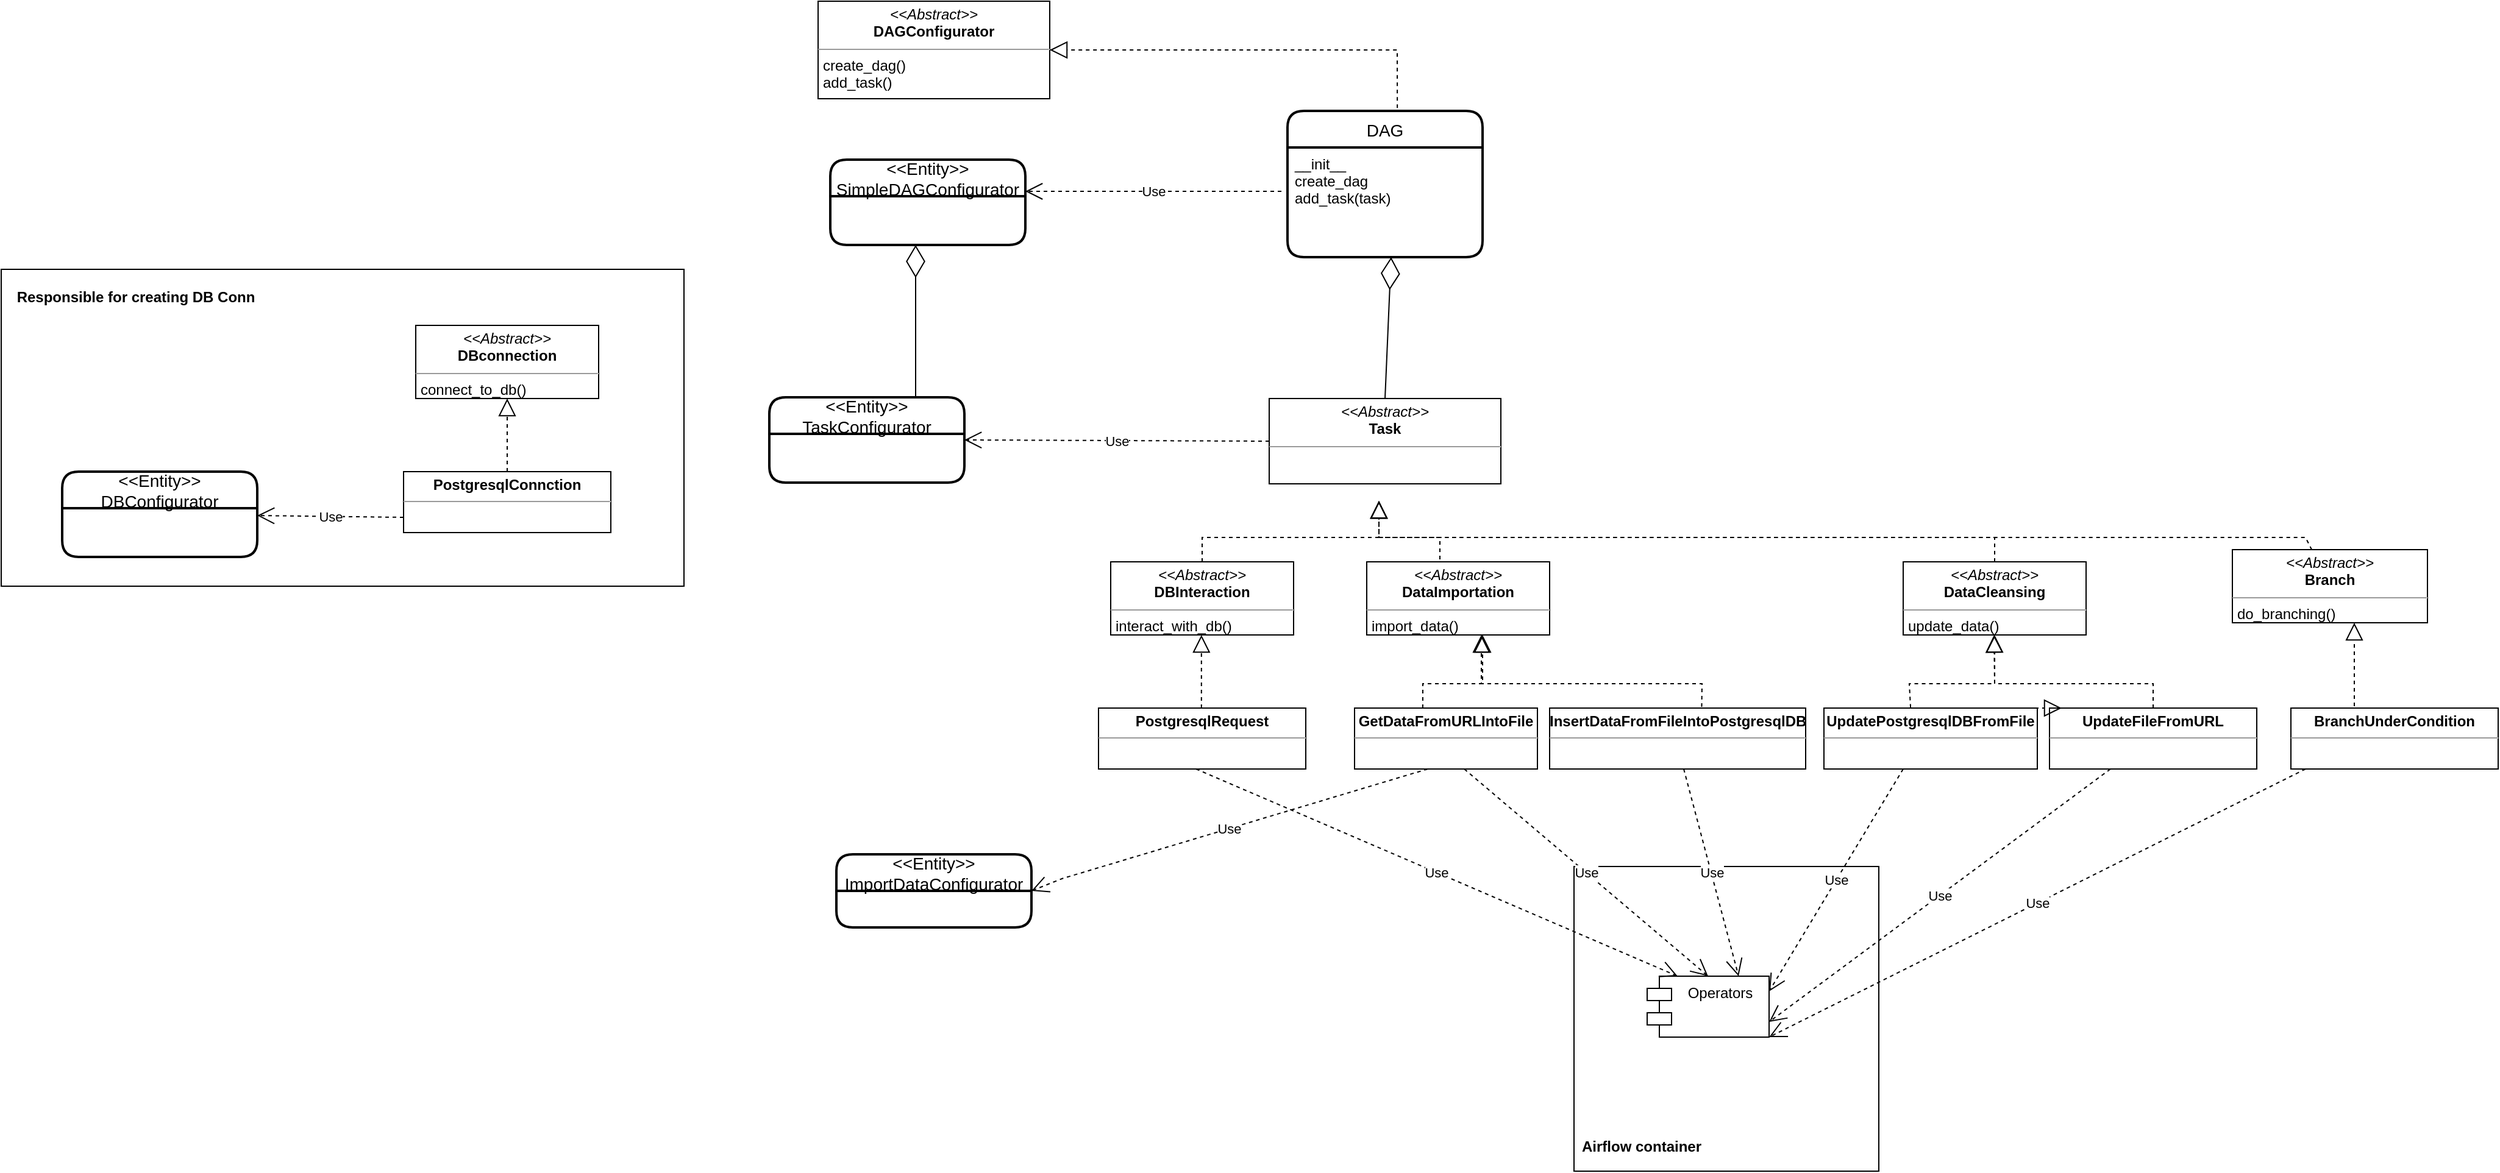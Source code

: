 <mxfile version="21.0.2" type="github">
  <diagram name="Page-1" id="KdZHtrWoCW37XqJNuPZM">
    <mxGraphModel dx="3979" dy="4076" grid="1" gridSize="10" guides="1" tooltips="1" connect="1" arrows="1" fold="1" page="1" pageScale="1" pageWidth="2336" pageHeight="1654" math="0" shadow="0">
      <root>
        <mxCell id="0" />
        <mxCell id="1" parent="0" />
        <mxCell id="BubJfkaUEOouYdoUhX6D-4" value="" style="rounded=0;whiteSpace=wrap;html=1;" parent="1" vertex="1">
          <mxGeometry x="-880" y="-1870" width="560" height="260" as="geometry" />
        </mxCell>
        <mxCell id="BubJfkaUEOouYdoUhX6D-1" value="&lt;br&gt;&lt;br&gt;&lt;br&gt;&lt;br&gt;" style="whiteSpace=wrap;html=1;aspect=fixed;" parent="1" vertex="1">
          <mxGeometry x="410" y="-1380" width="250" height="250" as="geometry" />
        </mxCell>
        <mxCell id="PkI1gQ4OXZkmpvxFJ7Tn-19" value="DAG" style="swimlane;childLayout=stackLayout;horizontal=1;startSize=30;horizontalStack=0;rounded=1;fontSize=14;fontStyle=0;strokeWidth=2;resizeParent=0;resizeLast=1;shadow=0;dashed=0;align=center;" parent="1" vertex="1">
          <mxGeometry x="175" y="-2000" width="160" height="120" as="geometry" />
        </mxCell>
        <mxCell id="PkI1gQ4OXZkmpvxFJ7Tn-20" value="__init__&#xa;create_dag&#xa;add_task(task)" style="align=left;strokeColor=none;fillColor=none;spacingLeft=4;fontSize=12;verticalAlign=top;resizable=0;rotatable=0;part=1;" parent="PkI1gQ4OXZkmpvxFJ7Tn-19" vertex="1">
          <mxGeometry y="30" width="160" height="90" as="geometry" />
        </mxCell>
        <mxCell id="PkI1gQ4OXZkmpvxFJ7Tn-45" value="&lt;p style=&quot;margin:0px;margin-top:4px;text-align:center;&quot;&gt;&lt;i&gt;&amp;lt;&amp;lt;&lt;/i&gt;&lt;i style=&quot;border-color: var(--border-color);&quot;&gt;Abstract&lt;/i&gt;&lt;i&gt;&amp;gt;&amp;gt;&lt;/i&gt;&lt;br&gt;&lt;b&gt;Task&lt;/b&gt;&lt;/p&gt;&lt;hr size=&quot;1&quot;&gt;&lt;p style=&quot;margin:0px;margin-left:4px;&quot;&gt;&lt;br&gt;&lt;/p&gt;" style="verticalAlign=top;align=left;overflow=fill;fontSize=12;fontFamily=Helvetica;html=1;" parent="1" vertex="1">
          <mxGeometry x="160" y="-1764" width="190" height="70" as="geometry" />
        </mxCell>
        <mxCell id="PkI1gQ4OXZkmpvxFJ7Tn-46" value="&lt;p style=&quot;margin:0px;margin-top:4px;text-align:center;&quot;&gt;&lt;i&gt;&amp;lt;&amp;lt;&lt;/i&gt;&lt;i style=&quot;border-color: var(--border-color);&quot;&gt;Abstract&lt;/i&gt;&lt;i&gt;&amp;gt;&amp;gt;&lt;/i&gt;&lt;br&gt;&lt;b&gt;DBconnection&lt;/b&gt;&lt;/p&gt;&lt;hr size=&quot;1&quot;&gt;&lt;p style=&quot;margin:0px;margin-left:4px;&quot;&gt;connect_to_db()&lt;/p&gt;" style="verticalAlign=top;align=left;overflow=fill;fontSize=12;fontFamily=Helvetica;html=1;" parent="1" vertex="1">
          <mxGeometry x="-540" y="-1824" width="150" height="60" as="geometry" />
        </mxCell>
        <mxCell id="PkI1gQ4OXZkmpvxFJ7Tn-47" value="&lt;p style=&quot;margin:0px;margin-top:4px;text-align:center;&quot;&gt;&lt;i&gt;&amp;lt;&amp;lt;&lt;/i&gt;&lt;i style=&quot;border-color: var(--border-color);&quot;&gt;Abstract&lt;/i&gt;&lt;i&gt;&amp;gt;&amp;gt;&lt;/i&gt;&lt;br&gt;&lt;b&gt;DataImportation&lt;/b&gt;&lt;/p&gt;&lt;hr size=&quot;1&quot;&gt;&lt;p style=&quot;margin:0px;margin-left:4px;&quot;&gt;&lt;/p&gt;&lt;p style=&quot;margin:0px;margin-left:4px;&quot;&gt;import_data()&lt;/p&gt;" style="verticalAlign=top;align=left;overflow=fill;fontSize=12;fontFamily=Helvetica;html=1;" parent="1" vertex="1">
          <mxGeometry x="240" y="-1630" width="150" height="60" as="geometry" />
        </mxCell>
        <mxCell id="PkI1gQ4OXZkmpvxFJ7Tn-48" value="&lt;p style=&quot;margin:0px;margin-top:4px;text-align:center;&quot;&gt;&lt;i&gt;&amp;lt;&amp;lt;&lt;/i&gt;&lt;i style=&quot;border-color: var(--border-color);&quot;&gt;Abstract&lt;/i&gt;&lt;i&gt;&amp;gt;&amp;gt;&lt;/i&gt;&lt;br&gt;&lt;b&gt;DataCleansing&lt;/b&gt;&lt;/p&gt;&lt;hr size=&quot;1&quot;&gt;&lt;p style=&quot;margin:0px;margin-left:4px;&quot;&gt;&lt;/p&gt;&lt;p style=&quot;margin:0px;margin-left:4px;&quot;&gt;update_data()&lt;/p&gt;" style="verticalAlign=top;align=left;overflow=fill;fontSize=12;fontFamily=Helvetica;html=1;" parent="1" vertex="1">
          <mxGeometry x="680" y="-1630" width="150" height="60" as="geometry" />
        </mxCell>
        <mxCell id="PkI1gQ4OXZkmpvxFJ7Tn-49" value="" style="endArrow=block;dashed=1;endFill=0;endSize=12;html=1;rounded=0;exitX=0.4;exitY=-0.033;exitDx=0;exitDy=0;exitPerimeter=0;" parent="1" source="PkI1gQ4OXZkmpvxFJ7Tn-47" edge="1">
          <mxGeometry width="160" relative="1" as="geometry">
            <mxPoint x="90" y="-1680" as="sourcePoint" />
            <mxPoint x="250" y="-1680" as="targetPoint" />
            <Array as="points">
              <mxPoint x="300" y="-1650" />
              <mxPoint x="250" y="-1650" />
            </Array>
          </mxGeometry>
        </mxCell>
        <mxCell id="PkI1gQ4OXZkmpvxFJ7Tn-51" value="" style="endArrow=block;dashed=1;endFill=0;endSize=12;html=1;rounded=0;exitX=0.5;exitY=0;exitDx=0;exitDy=0;" parent="1" source="PkI1gQ4OXZkmpvxFJ7Tn-48" edge="1">
          <mxGeometry width="160" relative="1" as="geometry">
            <mxPoint x="90" y="-1680" as="sourcePoint" />
            <mxPoint x="250" y="-1680" as="targetPoint" />
            <Array as="points">
              <mxPoint x="755" y="-1650" />
              <mxPoint x="565" y="-1650" />
              <mxPoint x="435" y="-1650" />
              <mxPoint x="250" y="-1650" />
            </Array>
          </mxGeometry>
        </mxCell>
        <mxCell id="PkI1gQ4OXZkmpvxFJ7Tn-53" value="&lt;p style=&quot;margin:0px;margin-top:4px;text-align:center;&quot;&gt;&lt;b&gt;PostgresqlConnction&lt;/b&gt;&lt;/p&gt;&lt;hr size=&quot;1&quot;&gt;&lt;p style=&quot;margin:0px;margin-left:4px;&quot;&gt;&lt;/p&gt;&lt;p style=&quot;margin:0px;margin-left:4px;&quot;&gt;&lt;br&gt;&lt;/p&gt;" style="verticalAlign=top;align=left;overflow=fill;fontSize=12;fontFamily=Helvetica;html=1;" parent="1" vertex="1">
          <mxGeometry x="-550" y="-1704" width="170" height="50" as="geometry" />
        </mxCell>
        <mxCell id="PkI1gQ4OXZkmpvxFJ7Tn-54" value="" style="endArrow=block;dashed=1;endFill=0;endSize=12;html=1;rounded=0;entryX=0.5;entryY=1;entryDx=0;entryDy=0;exitX=0.5;exitY=0;exitDx=0;exitDy=0;" parent="1" source="PkI1gQ4OXZkmpvxFJ7Tn-53" target="PkI1gQ4OXZkmpvxFJ7Tn-46" edge="1">
          <mxGeometry width="160" relative="1" as="geometry">
            <mxPoint x="-240" y="-1714" as="sourcePoint" />
            <mxPoint x="-240" y="-1754" as="targetPoint" />
          </mxGeometry>
        </mxCell>
        <mxCell id="PkI1gQ4OXZkmpvxFJ7Tn-56" value="&lt;p style=&quot;margin:0px;margin-top:4px;text-align:center;&quot;&gt;&lt;b&gt;GetDataFromURLIntoFile&lt;/b&gt;&lt;/p&gt;&lt;hr size=&quot;1&quot;&gt;&lt;p style=&quot;margin:0px;margin-left:4px;&quot;&gt;&lt;/p&gt;&lt;p style=&quot;margin:0px;margin-left:4px;&quot;&gt;&lt;br&gt;&lt;/p&gt;" style="verticalAlign=top;align=left;overflow=fill;fontSize=12;fontFamily=Helvetica;html=1;" parent="1" vertex="1">
          <mxGeometry x="230" y="-1510" width="150" height="50" as="geometry" />
        </mxCell>
        <mxCell id="PkI1gQ4OXZkmpvxFJ7Tn-57" value="" style="endArrow=block;dashed=1;endFill=0;endSize=12;html=1;rounded=0;exitX=0.373;exitY=0;exitDx=0;exitDy=0;exitPerimeter=0;" parent="1" source="PkI1gQ4OXZkmpvxFJ7Tn-56" edge="1">
          <mxGeometry width="160" relative="1" as="geometry">
            <mxPoint x="335" y="-1510" as="sourcePoint" />
            <mxPoint x="335" y="-1570" as="targetPoint" />
            <Array as="points">
              <mxPoint x="286" y="-1530" />
              <mxPoint x="335" y="-1530" />
            </Array>
          </mxGeometry>
        </mxCell>
        <mxCell id="PkI1gQ4OXZkmpvxFJ7Tn-59" value="&lt;p style=&quot;margin:0px;margin-top:4px;text-align:center;&quot;&gt;&lt;b&gt;InsertDataFromFileIntoPostgresqlDB&lt;/b&gt;&lt;/p&gt;&lt;hr size=&quot;1&quot;&gt;&lt;p style=&quot;margin:0px;margin-left:4px;&quot;&gt;&lt;/p&gt;&lt;p style=&quot;margin:0px;margin-left:4px;&quot;&gt;&lt;br&gt;&lt;/p&gt;" style="verticalAlign=top;align=left;overflow=fill;fontSize=12;fontFamily=Helvetica;html=1;" parent="1" vertex="1">
          <mxGeometry x="390" y="-1510" width="210" height="50" as="geometry" />
        </mxCell>
        <mxCell id="PkI1gQ4OXZkmpvxFJ7Tn-61" value="" style="endArrow=block;dashed=1;endFill=0;endSize=12;html=1;rounded=0;exitX=0.594;exitY=-0.02;exitDx=0;exitDy=0;exitPerimeter=0;" parent="1" source="PkI1gQ4OXZkmpvxFJ7Tn-59" edge="1">
          <mxGeometry width="160" relative="1" as="geometry">
            <mxPoint x="345" y="-1500" as="sourcePoint" />
            <mxPoint x="334" y="-1570" as="targetPoint" />
            <Array as="points">
              <mxPoint x="515" y="-1530" />
              <mxPoint x="334" y="-1530" />
            </Array>
          </mxGeometry>
        </mxCell>
        <mxCell id="PkI1gQ4OXZkmpvxFJ7Tn-62" value="" style="endArrow=block;dashed=1;endFill=0;endSize=12;html=1;rounded=0;entryX=0.5;entryY=1;entryDx=0;entryDy=0;exitX=0.406;exitY=-0.006;exitDx=0;exitDy=0;exitPerimeter=0;" parent="1" source="PkI1gQ4OXZkmpvxFJ7Tn-63" edge="1">
          <mxGeometry width="160" relative="1" as="geometry">
            <mxPoint x="690" y="-1510" as="sourcePoint" />
            <mxPoint x="754.5" y="-1570" as="targetPoint" />
            <Array as="points">
              <mxPoint x="685" y="-1530" />
              <mxPoint x="755" y="-1530" />
            </Array>
          </mxGeometry>
        </mxCell>
        <mxCell id="PkI1gQ4OXZkmpvxFJ7Tn-63" value="&lt;p style=&quot;margin:0px;margin-top:4px;text-align:center;&quot;&gt;&lt;b&gt;UpdatePostgresqlDBFromFile&lt;/b&gt;&lt;/p&gt;&lt;hr size=&quot;1&quot;&gt;&lt;p style=&quot;margin:0px;margin-left:4px;&quot;&gt;&lt;/p&gt;&lt;p style=&quot;margin:0px;margin-left:4px;&quot;&gt;&lt;br&gt;&lt;/p&gt;" style="verticalAlign=top;align=left;overflow=fill;fontSize=12;fontFamily=Helvetica;html=1;" parent="1" vertex="1">
          <mxGeometry x="615" y="-1510" width="175" height="50" as="geometry" />
        </mxCell>
        <mxCell id="PkI1gQ4OXZkmpvxFJ7Tn-64" value="&lt;p style=&quot;margin:0px;margin-top:4px;text-align:center;&quot;&gt;&lt;b&gt;UpdateFileFromURL&lt;/b&gt;&lt;/p&gt;&lt;hr size=&quot;1&quot;&gt;&lt;p style=&quot;margin:0px;margin-left:4px;&quot;&gt;&lt;/p&gt;&lt;p style=&quot;margin:0px;margin-left:4px;&quot;&gt;&lt;br&gt;&lt;/p&gt;" style="verticalAlign=top;align=left;overflow=fill;fontSize=12;fontFamily=Helvetica;html=1;" parent="1" vertex="1">
          <mxGeometry x="800" y="-1510" width="170" height="50" as="geometry" />
        </mxCell>
        <mxCell id="PkI1gQ4OXZkmpvxFJ7Tn-66" value="" style="endArrow=block;dashed=1;endFill=0;endSize=12;html=1;rounded=0;exitX=0.5;exitY=0;exitDx=0;exitDy=0;entryX=0.5;entryY=1;entryDx=0;entryDy=0;" parent="1" source="PkI1gQ4OXZkmpvxFJ7Tn-64" target="PkI1gQ4OXZkmpvxFJ7Tn-48" edge="1">
          <mxGeometry width="160" relative="1" as="geometry">
            <mxPoint x="600" y="-1570" as="sourcePoint" />
            <mxPoint x="760" y="-1560" as="targetPoint" />
            <Array as="points">
              <mxPoint x="885" y="-1530" />
              <mxPoint x="755" y="-1530" />
            </Array>
          </mxGeometry>
        </mxCell>
        <mxCell id="PkI1gQ4OXZkmpvxFJ7Tn-68" value="&lt;p style=&quot;margin:0px;margin-top:4px;text-align:center;&quot;&gt;&lt;i&gt;&amp;lt;&amp;lt;&lt;/i&gt;&lt;i style=&quot;border-color: var(--border-color);&quot;&gt;Abstract&lt;/i&gt;&lt;i&gt;&amp;gt;&amp;gt;&lt;/i&gt;&lt;br&gt;&lt;b&gt;DBInteraction&lt;/b&gt;&lt;/p&gt;&lt;hr size=&quot;1&quot;&gt;&lt;p style=&quot;margin:0px;margin-left:4px;&quot;&gt;interact_with_db()&lt;/p&gt;" style="verticalAlign=top;align=left;overflow=fill;fontSize=12;fontFamily=Helvetica;html=1;" parent="1" vertex="1">
          <mxGeometry x="30" y="-1630" width="150" height="60" as="geometry" />
        </mxCell>
        <mxCell id="PkI1gQ4OXZkmpvxFJ7Tn-69" value="&lt;p style=&quot;margin:0px;margin-top:4px;text-align:center;&quot;&gt;&lt;b&gt;PostgresqlRequest&lt;/b&gt;&lt;/p&gt;&lt;hr size=&quot;1&quot;&gt;&lt;p style=&quot;margin:0px;margin-left:4px;&quot;&gt;&lt;/p&gt;&lt;p style=&quot;margin:0px;margin-left:4px;&quot;&gt;&lt;br&gt;&lt;/p&gt;" style="verticalAlign=top;align=left;overflow=fill;fontSize=12;fontFamily=Helvetica;html=1;" parent="1" vertex="1">
          <mxGeometry x="20" y="-1510" width="170" height="50" as="geometry" />
        </mxCell>
        <mxCell id="PkI1gQ4OXZkmpvxFJ7Tn-70" value="" style="endArrow=block;dashed=1;endFill=0;endSize=12;html=1;rounded=0;entryX=0.5;entryY=1;entryDx=0;entryDy=0;exitX=0.5;exitY=0;exitDx=0;exitDy=0;" parent="1" edge="1">
          <mxGeometry width="160" relative="1" as="geometry">
            <mxPoint x="104.41" y="-1510" as="sourcePoint" />
            <mxPoint x="104.41" y="-1570" as="targetPoint" />
          </mxGeometry>
        </mxCell>
        <mxCell id="PkI1gQ4OXZkmpvxFJ7Tn-71" value="" style="endArrow=block;dashed=1;endFill=0;endSize=12;html=1;rounded=0;exitX=0.5;exitY=0;exitDx=0;exitDy=0;" parent="1" source="PkI1gQ4OXZkmpvxFJ7Tn-68" edge="1">
          <mxGeometry width="160" relative="1" as="geometry">
            <mxPoint x="90" y="-1680" as="sourcePoint" />
            <mxPoint x="250" y="-1680" as="targetPoint" />
            <Array as="points">
              <mxPoint x="105" y="-1650" />
              <mxPoint x="250" y="-1650" />
            </Array>
          </mxGeometry>
        </mxCell>
        <mxCell id="PkI1gQ4OXZkmpvxFJ7Tn-84" value="&lt;p style=&quot;margin:0px;margin-top:4px;text-align:center;&quot;&gt;&lt;i&gt;&amp;lt;&amp;lt;&lt;/i&gt;&lt;i style=&quot;border-color: var(--border-color);&quot;&gt;Abstract&lt;/i&gt;&lt;i&gt;&amp;gt;&amp;gt;&lt;/i&gt;&lt;br&gt;&lt;b&gt;Branch&lt;/b&gt;&lt;/p&gt;&lt;hr size=&quot;1&quot;&gt;&lt;p style=&quot;margin:0px;margin-left:4px;&quot;&gt;&lt;/p&gt;&lt;p style=&quot;margin:0px;margin-left:4px;&quot;&gt;do_branching()&lt;/p&gt;" style="verticalAlign=top;align=left;overflow=fill;fontSize=12;fontFamily=Helvetica;html=1;" parent="1" vertex="1">
          <mxGeometry x="950" y="-1640" width="160" height="60" as="geometry" />
        </mxCell>
        <mxCell id="PkI1gQ4OXZkmpvxFJ7Tn-85" value="&lt;p style=&quot;margin:0px;margin-top:4px;text-align:center;&quot;&gt;&lt;b&gt;BranchUnderCondition&lt;/b&gt;&lt;/p&gt;&lt;hr size=&quot;1&quot;&gt;&lt;p style=&quot;margin:0px;margin-left:4px;&quot;&gt;&lt;/p&gt;&lt;p style=&quot;margin:0px;margin-left:4px;&quot;&gt;&lt;br&gt;&lt;/p&gt;" style="verticalAlign=top;align=left;overflow=fill;fontSize=12;fontFamily=Helvetica;html=1;" parent="1" vertex="1">
          <mxGeometry x="998" y="-1510" width="170" height="50" as="geometry" />
        </mxCell>
        <mxCell id="PkI1gQ4OXZkmpvxFJ7Tn-86" value="" style="endArrow=block;dashed=1;endFill=0;endSize=12;html=1;rounded=0;exitX=0.306;exitY=-0.029;exitDx=0;exitDy=0;exitPerimeter=0;" parent="1" source="PkI1gQ4OXZkmpvxFJ7Tn-85" edge="1">
          <mxGeometry width="160" relative="1" as="geometry">
            <mxPoint x="840" y="-1570" as="sourcePoint" />
            <mxPoint x="1050" y="-1580" as="targetPoint" />
          </mxGeometry>
        </mxCell>
        <mxCell id="PkI1gQ4OXZkmpvxFJ7Tn-87" value="" style="endArrow=block;dashed=1;endFill=0;endSize=12;html=1;rounded=0;exitX=0.407;exitY=0.002;exitDx=0;exitDy=0;exitPerimeter=0;" parent="1" source="PkI1gQ4OXZkmpvxFJ7Tn-84" edge="1">
          <mxGeometry width="160" relative="1" as="geometry">
            <mxPoint x="940" y="-1690" as="sourcePoint" />
            <mxPoint x="250" y="-1680" as="targetPoint" />
            <Array as="points">
              <mxPoint x="1010" y="-1650" />
              <mxPoint x="250" y="-1650" />
            </Array>
          </mxGeometry>
        </mxCell>
        <mxCell id="PkI1gQ4OXZkmpvxFJ7Tn-90" value="" style="endArrow=block;dashed=1;endFill=0;endSize=12;html=1;rounded=0;" parent="1" edge="1">
          <mxGeometry width="160" relative="1" as="geometry">
            <mxPoint x="650" y="-1510" as="sourcePoint" />
            <mxPoint x="810" y="-1510" as="targetPoint" />
          </mxGeometry>
        </mxCell>
        <mxCell id="9KBdcmIZllk7k-SYJM85-14" value="&lt;p style=&quot;margin:0px;margin-top:4px;text-align:center;&quot;&gt;&lt;i&gt;&amp;lt;&amp;lt;Abstract&amp;gt;&amp;gt;&lt;/i&gt;&lt;br&gt;&lt;b&gt;DAGConfigurator&lt;/b&gt;&lt;/p&gt;&lt;hr size=&quot;1&quot;&gt;&lt;p style=&quot;margin:0px;margin-left:4px;&quot;&gt;&lt;/p&gt;&lt;p style=&quot;margin:0px;margin-left:4px;&quot;&gt;create_dag()&lt;br&gt;&lt;/p&gt;&lt;p style=&quot;margin:0px;margin-left:4px;&quot;&gt;add_task()&lt;/p&gt;" style="verticalAlign=top;align=left;overflow=fill;fontSize=12;fontFamily=Helvetica;html=1;" parent="1" vertex="1">
          <mxGeometry x="-210" y="-2090" width="190" height="80" as="geometry" />
        </mxCell>
        <mxCell id="9KBdcmIZllk7k-SYJM85-20" value="Use" style="endArrow=open;endSize=12;dashed=1;html=1;rounded=0;" parent="1" edge="1">
          <mxGeometry width="160" relative="1" as="geometry">
            <mxPoint x="170" y="-1934" as="sourcePoint" />
            <mxPoint x="-40" y="-1934" as="targetPoint" />
          </mxGeometry>
        </mxCell>
        <mxCell id="9KBdcmIZllk7k-SYJM85-22" value="" style="endArrow=block;dashed=1;endFill=0;endSize=12;html=1;rounded=0;entryX=1;entryY=0.5;entryDx=0;entryDy=0;exitX=0.563;exitY=-0.02;exitDx=0;exitDy=0;exitPerimeter=0;" parent="1" source="PkI1gQ4OXZkmpvxFJ7Tn-19" target="9KBdcmIZllk7k-SYJM85-14" edge="1">
          <mxGeometry width="160" relative="1" as="geometry">
            <mxPoint x="50" y="-2070" as="sourcePoint" />
            <mxPoint x="210" y="-2070" as="targetPoint" />
            <Array as="points">
              <mxPoint x="265" y="-2050" />
            </Array>
          </mxGeometry>
        </mxCell>
        <mxCell id="9KBdcmIZllk7k-SYJM85-23" value="Use" style="endArrow=open;endSize=12;dashed=1;html=1;rounded=0;exitX=0;exitY=0.75;exitDx=0;exitDy=0;" parent="1" source="PkI1gQ4OXZkmpvxFJ7Tn-53" target="9KBdcmIZllk7k-SYJM85-24" edge="1">
          <mxGeometry width="160" relative="1" as="geometry">
            <mxPoint x="-370" y="-1450" as="sourcePoint" />
            <mxPoint x="-385" y="-1479" as="targetPoint" />
          </mxGeometry>
        </mxCell>
        <mxCell id="9KBdcmIZllk7k-SYJM85-24" value="&lt;&lt;Entity&gt;&gt;&#xa;DBConfigurator" style="swimlane;childLayout=stackLayout;horizontal=1;startSize=30;horizontalStack=0;rounded=1;fontSize=14;fontStyle=0;strokeWidth=2;resizeParent=0;resizeLast=1;shadow=0;dashed=0;align=center;" parent="1" vertex="1">
          <mxGeometry x="-830" y="-1704" width="160" height="70" as="geometry" />
        </mxCell>
        <mxCell id="9KBdcmIZllk7k-SYJM85-27" value="&lt;&lt;Entity&gt;&gt;&#xa;SimpleDAGConfigurator" style="swimlane;childLayout=stackLayout;horizontal=1;startSize=30;horizontalStack=0;rounded=1;fontSize=14;fontStyle=0;strokeWidth=2;resizeParent=0;resizeLast=1;shadow=0;dashed=0;align=center;" parent="1" vertex="1">
          <mxGeometry x="-200" y="-1960" width="160" height="70" as="geometry" />
        </mxCell>
        <mxCell id="9KBdcmIZllk7k-SYJM85-28" value="&lt;&lt;Entity&gt;&gt;&#xa;ImportDataConfigurator" style="swimlane;childLayout=stackLayout;horizontal=1;startSize=30;horizontalStack=0;rounded=1;fontSize=14;fontStyle=0;strokeWidth=2;resizeParent=0;resizeLast=1;shadow=0;dashed=0;align=center;" parent="1" vertex="1">
          <mxGeometry x="-195" y="-1390" width="160" height="60" as="geometry" />
        </mxCell>
        <mxCell id="9KBdcmIZllk7k-SYJM85-30" value="Use" style="endArrow=open;endSize=12;dashed=1;html=1;rounded=0;exitX=0.002;exitY=0.58;exitDx=0;exitDy=0;entryX=1;entryY=0.5;entryDx=0;entryDy=0;exitPerimeter=0;" parent="1" target="9KBdcmIZllk7k-SYJM85-28" edge="1">
          <mxGeometry width="160" relative="1" as="geometry">
            <mxPoint x="290" y="-1460" as="sourcePoint" />
            <mxPoint x="105" y="-1458" as="targetPoint" />
            <Array as="points">
              <mxPoint x="-10" y="-1370" />
            </Array>
          </mxGeometry>
        </mxCell>
        <mxCell id="9KBdcmIZllk7k-SYJM85-31" value="&lt;&lt;Entity&gt;&gt;&#xa;TaskConfigurator" style="swimlane;childLayout=stackLayout;horizontal=1;startSize=30;horizontalStack=0;rounded=1;fontSize=14;fontStyle=0;strokeWidth=2;resizeParent=0;resizeLast=1;shadow=0;dashed=0;align=center;" parent="1" vertex="1">
          <mxGeometry x="-250" y="-1765" width="160" height="70" as="geometry" />
        </mxCell>
        <mxCell id="9KBdcmIZllk7k-SYJM85-34" value="Use" style="endArrow=open;endSize=12;dashed=1;html=1;rounded=0;exitX=0;exitY=0.5;exitDx=0;exitDy=0;entryX=1;entryY=0.5;entryDx=0;entryDy=0;" parent="1" source="PkI1gQ4OXZkmpvxFJ7Tn-45" target="9KBdcmIZllk7k-SYJM85-31" edge="1">
          <mxGeometry width="160" relative="1" as="geometry">
            <mxPoint x="-90" y="-1720" as="sourcePoint" />
            <mxPoint x="70" y="-1720" as="targetPoint" />
          </mxGeometry>
        </mxCell>
        <mxCell id="KlyP1dOgHS7hfKFTwU7P-3" value="" style="endArrow=diamondThin;endFill=0;endSize=24;html=1;rounded=0;exitX=0.5;exitY=0;exitDx=0;exitDy=0;" parent="1" source="PkI1gQ4OXZkmpvxFJ7Tn-45" edge="1">
          <mxGeometry width="160" relative="1" as="geometry">
            <mxPoint x="100" y="-1880" as="sourcePoint" />
            <mxPoint x="260" y="-1880" as="targetPoint" />
          </mxGeometry>
        </mxCell>
        <mxCell id="KlyP1dOgHS7hfKFTwU7P-4" value="" style="endArrow=diamondThin;endFill=0;endSize=24;html=1;rounded=0;exitX=0.75;exitY=0;exitDx=0;exitDy=0;" parent="1" source="9KBdcmIZllk7k-SYJM85-31" edge="1">
          <mxGeometry width="160" relative="1" as="geometry">
            <mxPoint x="-290" y="-1890" as="sourcePoint" />
            <mxPoint x="-130" y="-1890" as="targetPoint" />
          </mxGeometry>
        </mxCell>
        <mxCell id="KlyP1dOgHS7hfKFTwU7P-5" value="Operators" style="shape=module;align=left;spacingLeft=20;align=center;verticalAlign=top;" parent="1" vertex="1">
          <mxGeometry x="470" y="-1290" width="100" height="50" as="geometry" />
        </mxCell>
        <mxCell id="KlyP1dOgHS7hfKFTwU7P-6" value="Use" style="endArrow=open;endSize=12;dashed=1;html=1;rounded=0;entryX=0.25;entryY=0;entryDx=0;entryDy=0;" parent="1" target="KlyP1dOgHS7hfKFTwU7P-5" edge="1">
          <mxGeometry width="160" relative="1" as="geometry">
            <mxPoint x="100" y="-1460" as="sourcePoint" />
            <mxPoint x="240" y="-1270" as="targetPoint" />
          </mxGeometry>
        </mxCell>
        <mxCell id="KlyP1dOgHS7hfKFTwU7P-9" value="Use" style="endArrow=open;endSize=12;dashed=1;html=1;rounded=0;entryX=0.5;entryY=0;entryDx=0;entryDy=0;" parent="1" target="KlyP1dOgHS7hfKFTwU7P-5" edge="1">
          <mxGeometry width="160" relative="1" as="geometry">
            <mxPoint x="320" y="-1460" as="sourcePoint" />
            <mxPoint x="460" y="-1270" as="targetPoint" />
          </mxGeometry>
        </mxCell>
        <mxCell id="KlyP1dOgHS7hfKFTwU7P-11" value="Use" style="endArrow=open;endSize=12;dashed=1;html=1;rounded=0;entryX=0.75;entryY=0;entryDx=0;entryDy=0;" parent="1" target="KlyP1dOgHS7hfKFTwU7P-5" edge="1">
          <mxGeometry width="160" relative="1" as="geometry">
            <mxPoint x="500" y="-1460" as="sourcePoint" />
            <mxPoint x="450" y="-1260" as="targetPoint" />
          </mxGeometry>
        </mxCell>
        <mxCell id="KlyP1dOgHS7hfKFTwU7P-13" value="Use" style="endArrow=open;endSize=12;dashed=1;html=1;rounded=0;entryX=1;entryY=0.25;entryDx=0;entryDy=0;" parent="1" target="KlyP1dOgHS7hfKFTwU7P-5" edge="1">
          <mxGeometry width="160" relative="1" as="geometry">
            <mxPoint x="680" y="-1460" as="sourcePoint" />
            <mxPoint x="840" y="-1460" as="targetPoint" />
          </mxGeometry>
        </mxCell>
        <mxCell id="KlyP1dOgHS7hfKFTwU7P-14" value="Use" style="endArrow=open;endSize=12;dashed=1;html=1;rounded=0;entryX=1;entryY=0.75;entryDx=0;entryDy=0;" parent="1" target="KlyP1dOgHS7hfKFTwU7P-5" edge="1">
          <mxGeometry width="160" relative="1" as="geometry">
            <mxPoint x="850" y="-1460" as="sourcePoint" />
            <mxPoint x="1010" y="-1460" as="targetPoint" />
          </mxGeometry>
        </mxCell>
        <mxCell id="KlyP1dOgHS7hfKFTwU7P-15" value="Use" style="endArrow=open;endSize=12;dashed=1;html=1;rounded=0;entryX=1;entryY=1;entryDx=0;entryDy=0;" parent="1" target="KlyP1dOgHS7hfKFTwU7P-5" edge="1">
          <mxGeometry width="160" relative="1" as="geometry">
            <mxPoint x="1010" y="-1460" as="sourcePoint" />
            <mxPoint x="1170" y="-1460" as="targetPoint" />
          </mxGeometry>
        </mxCell>
        <mxCell id="BubJfkaUEOouYdoUhX6D-2" value="Airflow container" style="text;align=center;fontStyle=1;verticalAlign=middle;spacingLeft=3;spacingRight=3;strokeColor=none;rotatable=0;points=[[0,0.5],[1,0.5]];portConstraint=eastwest;html=1;" parent="1" vertex="1">
          <mxGeometry x="420" y="-1170" width="90" height="40" as="geometry" />
        </mxCell>
        <mxCell id="BubJfkaUEOouYdoUhX6D-5" value="Responsible for creating DB Conn" style="text;align=center;fontStyle=1;verticalAlign=middle;spacingLeft=3;spacingRight=3;strokeColor=none;rotatable=0;points=[[0,0.5],[1,0.5]];portConstraint=eastwest;html=1;" parent="1" vertex="1">
          <mxGeometry x="-810" y="-1860" width="80" height="26" as="geometry" />
        </mxCell>
        <mxCell id="BubJfkaUEOouYdoUhX6D-6" style="edgeStyle=orthogonalEdgeStyle;rounded=0;orthogonalLoop=1;jettySize=auto;html=1;exitX=1;exitY=0.5;exitDx=0;exitDy=0;" parent="1" source="BubJfkaUEOouYdoUhX6D-5" target="BubJfkaUEOouYdoUhX6D-5" edge="1">
          <mxGeometry relative="1" as="geometry" />
        </mxCell>
      </root>
    </mxGraphModel>
  </diagram>
</mxfile>
